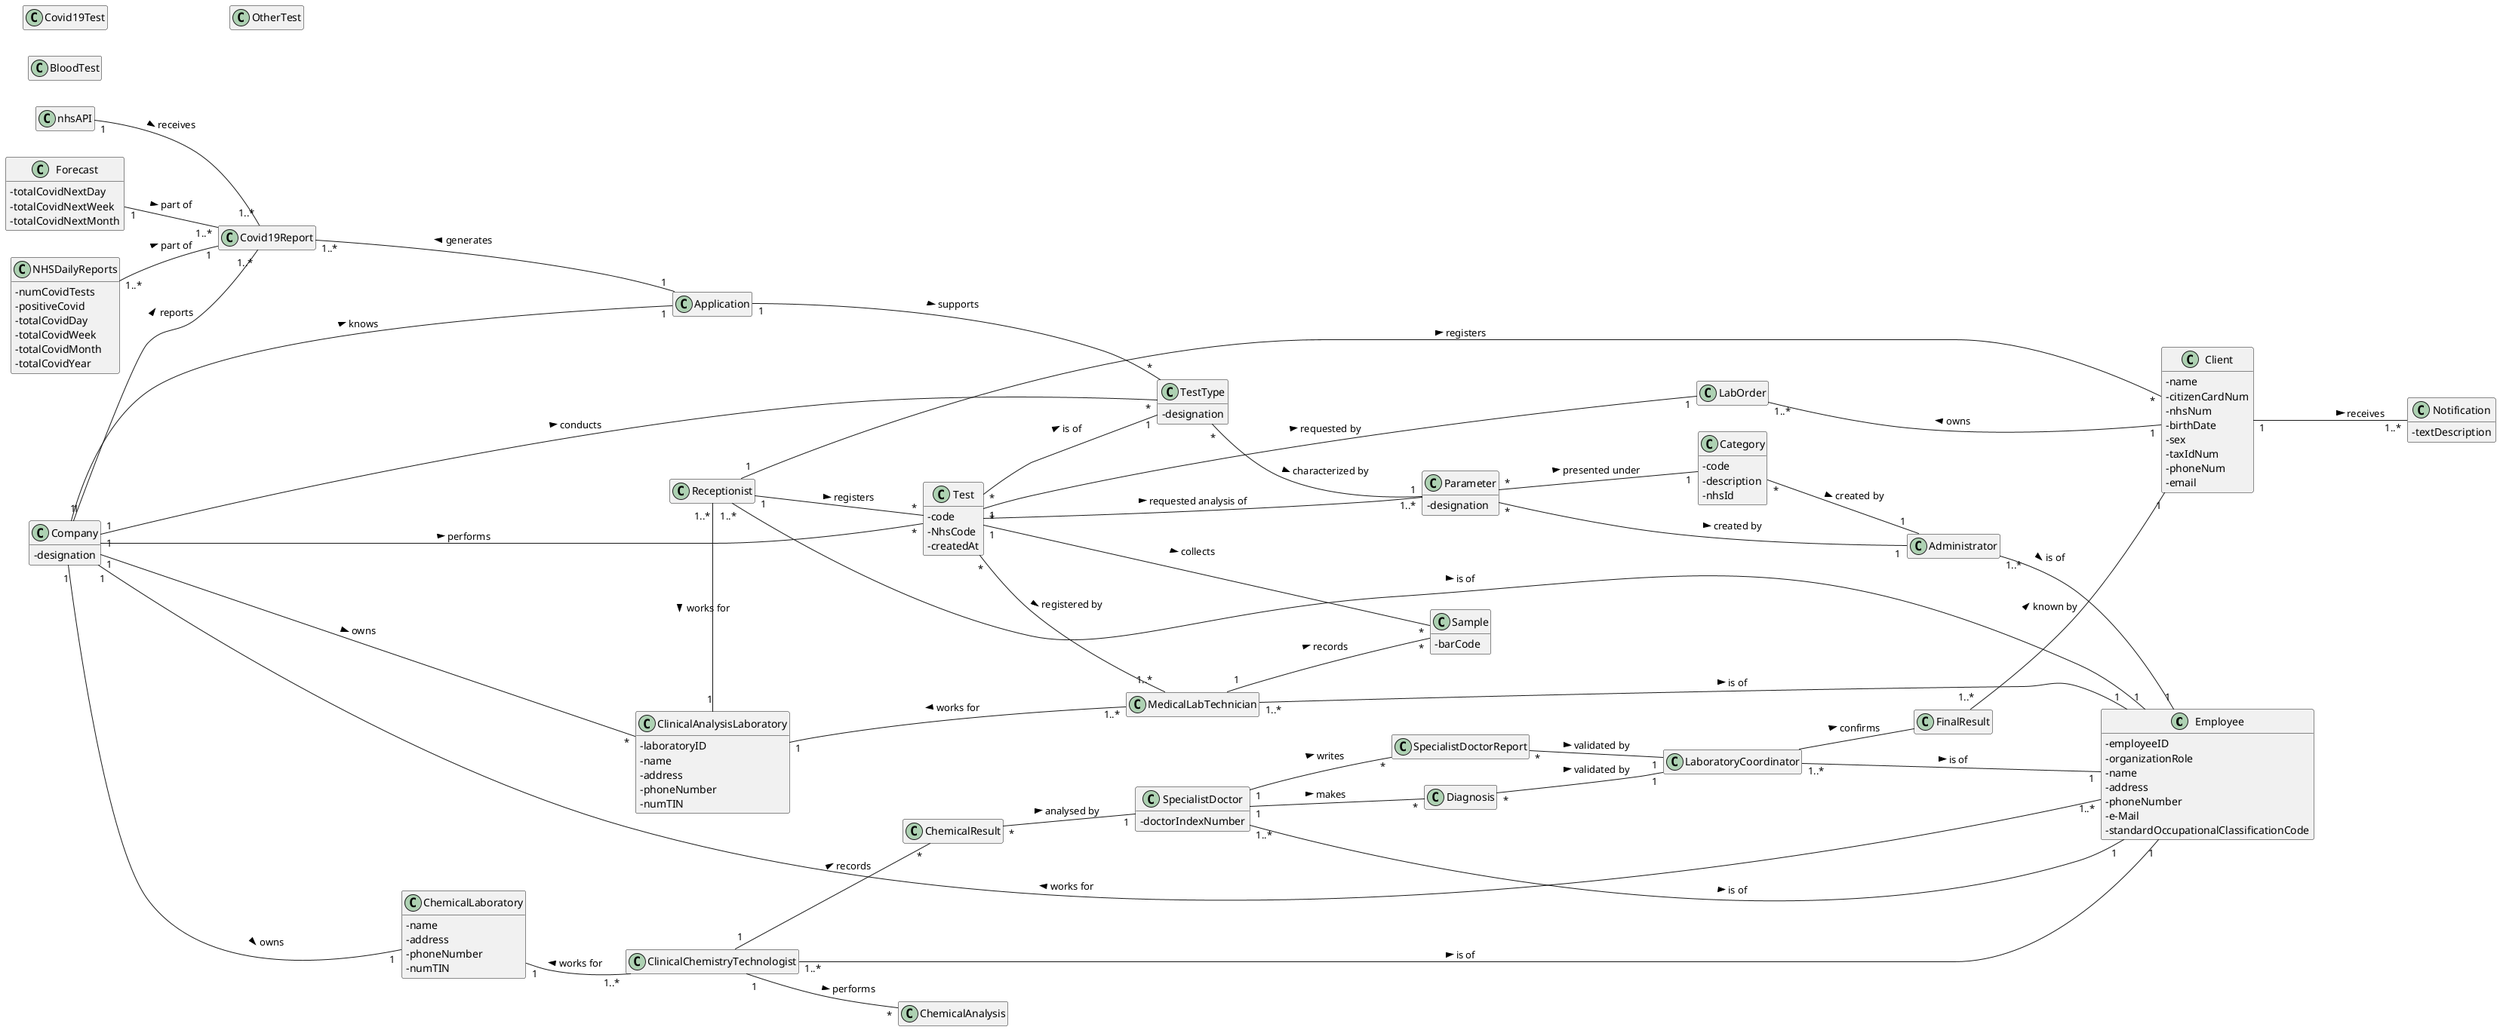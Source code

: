 @startuml

/'Adicionei Cliente <-> Resultado'/

skinparam classAttributeIconSize 0
hide empty methods
hide empty attributes
left to right direction

class Employee {
- employeeID
- organizationRole
- name
- address
- phoneNumber
- e-Mail
- standardOccupationalClassificationCode
}

class Test{
- code
- NhsCode
- createdAt

}

class Sample{
- barCode

}

class FinalResult{}
class ChemicalResult{}
/'class ClinicalResult{}'/
class Diagnosis{}
class Parameter{
- designation
}
class Notification{
- textDescription
}
/'class Courier{}'/
class SpecialistDoctorReport{}
class Covid19Report{}
class Forecast{
- totalCovidNextDay
- totalCovidNextWeek
- totalCovidNextMonth
}

class NHSDailyReports{
- numCovidTests
- positiveCovid
- totalCovidDay
- totalCovidWeek
- totalCovidMonth
- totalCovidYear
}

class Client{
- name
- citizenCardNum
- nhsNum
- birthDate
- sex
- taxIdNum
- phoneNum
- email
}
class Administrator{}

/'class Doctor{}'/
class Receptionist{}

class MedicalLabTechnician{}

class ClinicalChemistryTechnologist{}

class SpecialistDoctor{
- doctorIndexNumber
}

class LaboratoryCoordinator{}

class ClinicalAnalysisLaboratory{
- laboratoryID
- name
- address
- phoneNumber
- numTIN
}

class ChemicalLaboratory{
- name
- address
- phoneNumber
- numTIN
}

class Application{}
class ChemicalAnalysis{}
/'class ClinicalAnalysis{}'/
class TestType{
- designation
}
class Category{
- code
- description
- nhsId
}
class Covid19Test{
}
class BloodTest{

}

class OtherTest{
}

class Company{
- designation
}

/'class NHS{}'/
class nhsAPI{}
/'class ExternalModule{}'/

class LabOrder{}



/'LAYOUT PURPOSES'/
together {
class ChemicalLaboratory
class ClinicalAnalysisLaboratory
class ChemicalAnalysis
class Test


}

Company -[hidden]--> ChemicalLaboratory
/'Company -[hidden]--> ClinicalAnalysisLaboratory'/
ChemicalLaboratory -[hidden]down-|> ClinicalAnalysisLaboratory
MedicalLabTechnician -[hidden]up-|> ClinicalAnalysisLaboratory

ClinicalAnalysisLaboratory -[hidden]-|> Receptionist
ClinicalChemistryTechnologist -[hidden]up-|> ChemicalLaboratory
ClinicalAnalysisLaboratory -[hidden]up-|> Receptionist

Covid19Report -[hidden]down-|> Application

/' ACRESCENTEI AQUI AO RETIRAR TEST REQUESTED BY CLIENT '/
Covid19Report -[hidden]up-|> Company

/'ACRESCENTEI ISTO PARA O NHSAPI FICAR EM BAIXO DO Covid19Data'/
nhsAPI -[hidden]down-|> Covid19Report


/'Company -[hidden]left-|> Company'/



together {
class Client
class Test
}



together {
class Covid19Test
class BloodTest
class OtherTest
}

/'TestType -[hidden]--> BloodTest
TestType -[hidden]--> Covid19Test
TestType -[hidden]--> OtherTest'/

together {
class Diagnosis
class SpecialistDoctorReport
}

LabOrder -[hidden]--> Client









/' END OF LAYOUT PURPOSES '/


Employee "1..*" -- "1" Company : works for >
Receptionist "1..*" -- "1" Employee : is of >
MedicalLabTechnician "1..*" -- "1" Employee : is of >
ClinicalChemistryTechnologist "1..*" -- "1" Employee : is of >
SpecialistDoctor "1..*" -- "1" Employee : is of >
LaboratoryCoordinator "1..*" -- "1" Employee : is of >
Administrator "1..*" -- "1" Employee : is of >

Company "1" -- "*" Test : performs >
Company "1" -- "*" TestType : conducts >
Company "1" -- "1" ChemicalLaboratory : owns >
Company "1" -- "*" ClinicalAnalysisLaboratory : owns >
Company "1" -- "1..*" Covid19Report : reports >
Parameter "*" -- "1" Category : presented under >
/'ACRESCENTEI LINHA ABAIXO'/
Parameter "*" -- "1" Administrator : created by >
Category "*" -- "1" Administrator : created by >
/'RETIREI A LINHA ABAIXO TEST IS REQUESTED BY CLIENT'/
/'Test "*" -- "1" Client : requested by >'/
/'Test -- Application : is known by >'/
Test "*" -- "1" TestType : is of >
Test "1" -- "*" Sample : collects >
Test "*" -- "1..*" Parameter : requested analysis of >
Test "*" -- "1..*" MedicalLabTechnician : registered by >
Test "1" - "1" LabOrder : requested by >
LabOrder "1..*" -- "1" Client : owns <
Receptionist "1" -- "*" Client : registers >
Receptionist "1" -- "*" Test : registers >
/'PERGUNTAR CLIENTE LINHA ABAIXO'/
Receptionist "1..*" - "1" ClinicalAnalysisLaboratory : works for >
/'MedicalLabTechnician "1" -- "*" Sample : collects >'/
MedicalLabTechnician "1..*" -- "1" ClinicalAnalysisLaboratory : works for >
MedicalLabTechnician "1" -- "*" Sample : records >
/'Sample -- Application : is known >'/
/'Sample "*" -- "1" ChemicalLaboratory : sent to >'/
ClinicalChemistryTechnologist "1..*" -- "1" ChemicalLaboratory : works for >
/'ClinicalChemistryTechnologist "1" -- "*" Sample : receives >'/
ClinicalChemistryTechnologist "1" -- "*" ChemicalAnalysis : performs >
ClinicalChemistryTechnologist "1" -- "*" ChemicalResult : records >
/'LabOrder -- Doctor : prescribed by >'/
ChemicalResult "*" -- "1" SpecialistDoctor : analysed by >
SpecialistDoctor "1" -- "*" Diagnosis : makes >
SpecialistDoctor "1" -- "*" SpecialistDoctorReport : writes >
/'SpecialistDoctorReport -- Client : delivered to >'/
/'SpecialistDoctorReport -- Application : known by >'/
SpecialistDoctorReport "*" -- "1" LaboratoryCoordinator : validated by >
/'ClinicalResult -- Application : known by >'/
/'ClinicalResult -- LaboratoryCoordinator : validated by >'/
Diagnosis "*" -- "1" LaboratoryCoordinator : validated by >
LaboratoryCoordinator -- FinalResult : confirms >
Client "1" -- "1..*" Notification : receives >
FinalResult "1..*" -- "1" Client : known by >
/'Result -- MedicalLabTechnician : known by >'/
/'Result -- ClinicalChemistryTechnologist : known by >'/
/'Result -- SpecialistDoctor : known by >'/
/'Result -- LaboratoryCoordinator : known by >'/
nhsAPI "1" -- "1..*" Covid19Report : receives >
Application "1" --- "1..*" Covid19Report : generates >
NHSDailyReports "1..*" -- "1" Covid19Report : part of >
Forecast "1" -- "1..*" Covid19Report : part of >
/'Covid19Test "*" -- "1" TestType : part of >'/
/'Covid19Test "*" -- "1" Parameter : characterized by >'/
/'BloodTest "*" -- "1" TestType : part of >'/
/'BloodTest "*" -- "3..*" Parameter : characterized by >'/
Application "1" - "*" TestType : supports >
Application "1" -- "1" Company : knows <
/'OtherTest "*" -- "1" TestType : part of >'/
/'OtherTest "*" -- "1..*" Parameter : characterized by >'/

TestType "*" -- "1" Parameter : characterized by >
















@enduml